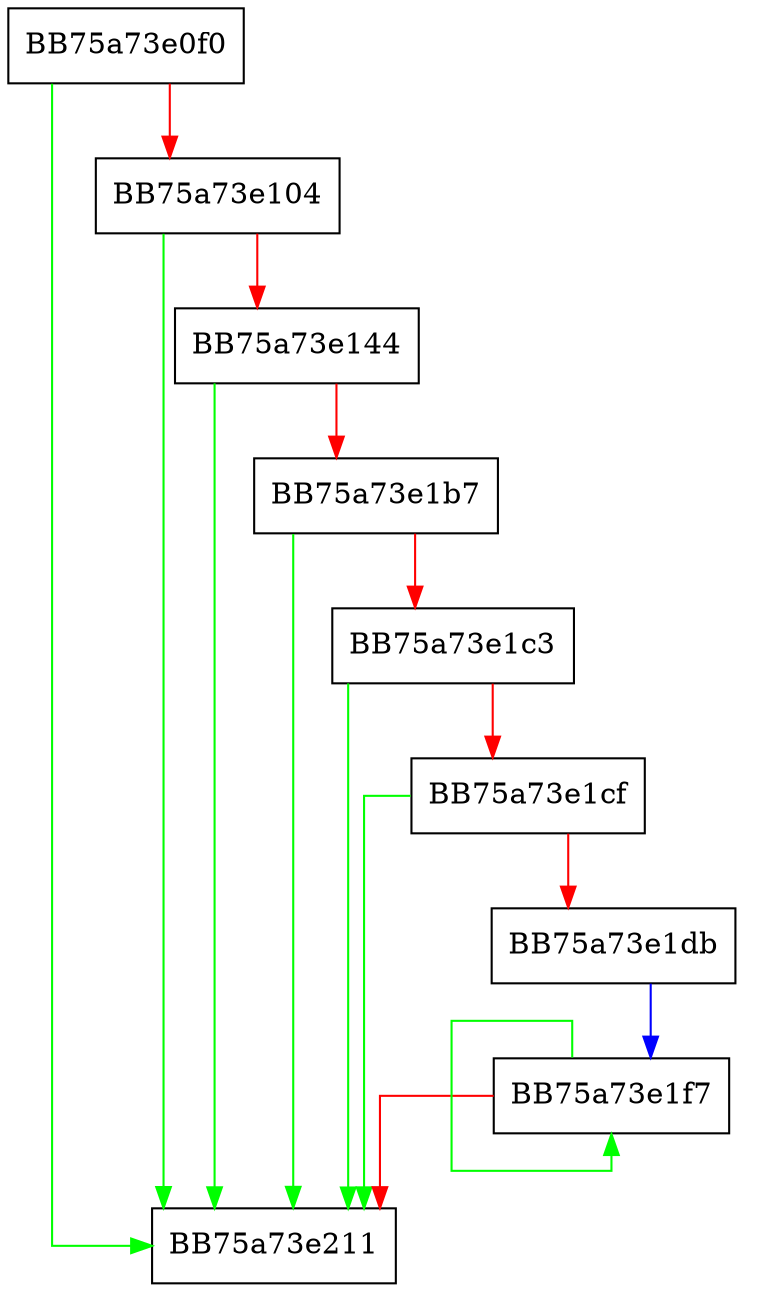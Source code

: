 digraph GetOptionalHeader {
  node [shape="box"];
  graph [splines=ortho];
  BB75a73e0f0 -> BB75a73e211 [color="green"];
  BB75a73e0f0 -> BB75a73e104 [color="red"];
  BB75a73e104 -> BB75a73e211 [color="green"];
  BB75a73e104 -> BB75a73e144 [color="red"];
  BB75a73e144 -> BB75a73e211 [color="green"];
  BB75a73e144 -> BB75a73e1b7 [color="red"];
  BB75a73e1b7 -> BB75a73e211 [color="green"];
  BB75a73e1b7 -> BB75a73e1c3 [color="red"];
  BB75a73e1c3 -> BB75a73e211 [color="green"];
  BB75a73e1c3 -> BB75a73e1cf [color="red"];
  BB75a73e1cf -> BB75a73e211 [color="green"];
  BB75a73e1cf -> BB75a73e1db [color="red"];
  BB75a73e1db -> BB75a73e1f7 [color="blue"];
  BB75a73e1f7 -> BB75a73e1f7 [color="green"];
  BB75a73e1f7 -> BB75a73e211 [color="red"];
}